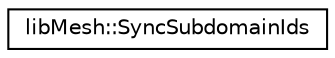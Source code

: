 digraph "类继承关系图"
{
 // INTERACTIVE_SVG=YES
  edge [fontname="Helvetica",fontsize="10",labelfontname="Helvetica",labelfontsize="10"];
  node [fontname="Helvetica",fontsize="10",shape=record];
  rankdir="LR";
  Node1 [label="libMesh::SyncSubdomainIds",height=0.2,width=0.4,color="black", fillcolor="white", style="filled",URL="$structlibMesh_1_1SyncSubdomainIds.html"];
}
